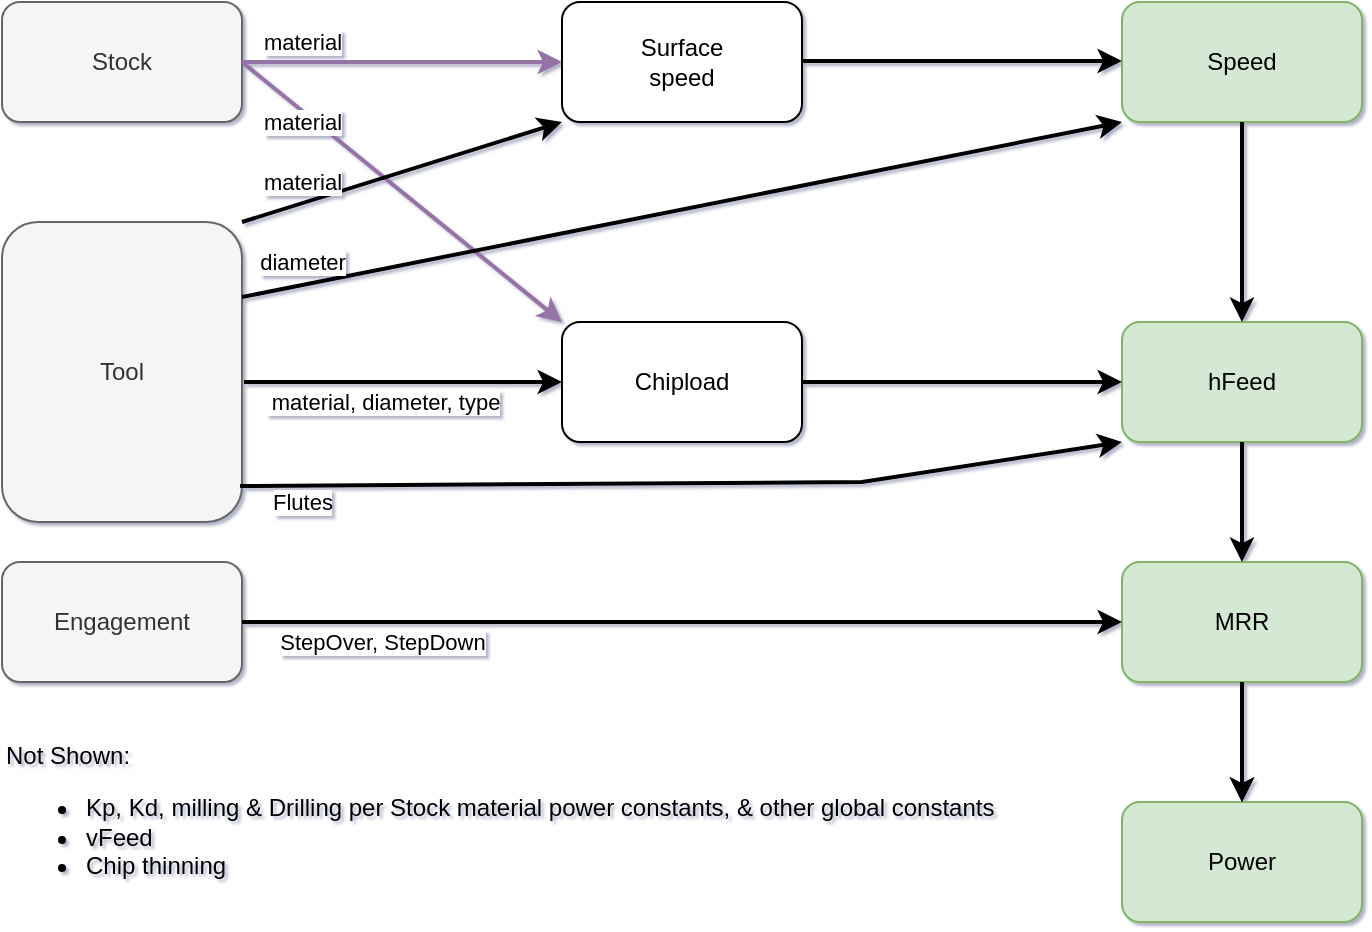 <mxfile version="16.6.7" type="github">
  <diagram id="Y3Ub-ZhA2BGGuwcPTwrd" name="Page-1">
    <mxGraphModel dx="1182" dy="739" grid="1" gridSize="10" guides="1" tooltips="1" connect="1" arrows="1" fold="1" page="1" pageScale="1" pageWidth="413" pageHeight="583" background="none" math="0" shadow="1">
      <root>
        <mxCell id="0" />
        <mxCell id="1" parent="0" />
        <mxCell id="wSs9KvBMF2s4D5KCSqFX-1" value="Stock" style="rounded=1;whiteSpace=wrap;html=1;fillColor=#f5f5f5;fontColor=#333333;strokeColor=#666666;" parent="1" vertex="1">
          <mxGeometry x="80" y="80" width="120" height="60" as="geometry" />
        </mxCell>
        <mxCell id="wSs9KvBMF2s4D5KCSqFX-2" value="&lt;div&gt;Surface&lt;/div&gt;&lt;div&gt;speed&lt;br&gt;&lt;/div&gt;" style="rounded=1;whiteSpace=wrap;html=1;" parent="1" vertex="1">
          <mxGeometry x="360" y="80" width="120" height="60" as="geometry" />
        </mxCell>
        <mxCell id="wSs9KvBMF2s4D5KCSqFX-3" value="Speed" style="rounded=1;whiteSpace=wrap;html=1;fillColor=#d5e8d4;strokeColor=#82b366;" parent="1" vertex="1">
          <mxGeometry x="640" y="80" width="120" height="60" as="geometry" />
        </mxCell>
        <mxCell id="wSs9KvBMF2s4D5KCSqFX-4" value="Tool" style="rounded=1;whiteSpace=wrap;html=1;fillColor=#f5f5f5;fontColor=#333333;strokeColor=#666666;" parent="1" vertex="1">
          <mxGeometry x="80" y="190" width="120" height="150" as="geometry" />
        </mxCell>
        <mxCell id="wSs9KvBMF2s4D5KCSqFX-5" value="Chipload" style="rounded=1;whiteSpace=wrap;html=1;" parent="1" vertex="1">
          <mxGeometry x="360" y="240" width="120" height="60" as="geometry" />
        </mxCell>
        <mxCell id="wSs9KvBMF2s4D5KCSqFX-6" value="hFeed" style="rounded=1;whiteSpace=wrap;html=1;fillColor=#d5e8d4;strokeColor=#82b366;" parent="1" vertex="1">
          <mxGeometry x="640" y="240" width="120" height="60" as="geometry" />
        </mxCell>
        <mxCell id="wSs9KvBMF2s4D5KCSqFX-7" value="Engagement" style="rounded=1;whiteSpace=wrap;html=1;fillColor=#f5f5f5;fontColor=#333333;strokeColor=#666666;" parent="1" vertex="1">
          <mxGeometry x="80" y="360" width="120" height="60" as="geometry" />
        </mxCell>
        <mxCell id="wSs9KvBMF2s4D5KCSqFX-8" value="Power" style="rounded=1;whiteSpace=wrap;html=1;fillColor=#d5e8d4;strokeColor=#82b366;" parent="1" vertex="1">
          <mxGeometry x="640" y="480" width="120" height="60" as="geometry" />
        </mxCell>
        <mxCell id="wSs9KvBMF2s4D5KCSqFX-20" value="" style="edgeStyle=orthogonalEdgeStyle;rounded=0;orthogonalLoop=1;jettySize=auto;html=1;strokeWidth=2;" parent="1" source="wSs9KvBMF2s4D5KCSqFX-9" target="wSs9KvBMF2s4D5KCSqFX-8" edge="1">
          <mxGeometry relative="1" as="geometry" />
        </mxCell>
        <mxCell id="wSs9KvBMF2s4D5KCSqFX-9" value="MRR" style="rounded=1;whiteSpace=wrap;html=1;fillColor=#d5e8d4;strokeColor=#82b366;" parent="1" vertex="1">
          <mxGeometry x="640" y="360" width="120" height="60" as="geometry" />
        </mxCell>
        <mxCell id="wSs9KvBMF2s4D5KCSqFX-10" value="StepOver, StepDown" style="endArrow=classic;html=1;rounded=0;exitX=1;exitY=0.5;exitDx=0;exitDy=0;entryX=0;entryY=0.5;entryDx=0;entryDy=0;strokeWidth=2;" parent="1" source="wSs9KvBMF2s4D5KCSqFX-7" target="wSs9KvBMF2s4D5KCSqFX-9" edge="1">
          <mxGeometry x="-0.682" y="-10" width="50" height="50" relative="1" as="geometry">
            <mxPoint x="400" y="410" as="sourcePoint" />
            <mxPoint x="450" y="360" as="targetPoint" />
            <mxPoint as="offset" />
          </mxGeometry>
        </mxCell>
        <mxCell id="wSs9KvBMF2s4D5KCSqFX-11" value="material" style="endArrow=classic;html=1;rounded=0;entryX=0;entryY=0.5;entryDx=0;entryDy=0;fillColor=#e1d5e7;strokeColor=#9673a6;strokeWidth=2;" parent="1" target="wSs9KvBMF2s4D5KCSqFX-2" edge="1">
          <mxGeometry x="-0.625" y="10" width="50" height="50" relative="1" as="geometry">
            <mxPoint x="200" y="110" as="sourcePoint" />
            <mxPoint x="250" y="60" as="targetPoint" />
            <mxPoint as="offset" />
          </mxGeometry>
        </mxCell>
        <mxCell id="wSs9KvBMF2s4D5KCSqFX-12" value="&amp;nbsp;material, diameter, type" style="endArrow=classic;html=1;rounded=0;exitX=1;exitY=0.5;exitDx=0;exitDy=0;strokeWidth=2;" parent="1" edge="1">
          <mxGeometry x="-0.132" y="-10" width="50" height="50" relative="1" as="geometry">
            <mxPoint x="201" y="270" as="sourcePoint" />
            <mxPoint x="360" y="270" as="targetPoint" />
            <mxPoint as="offset" />
          </mxGeometry>
        </mxCell>
        <mxCell id="wSs9KvBMF2s4D5KCSqFX-13" value="material" style="endArrow=classic;html=1;rounded=0;entryX=0;entryY=0;entryDx=0;entryDy=0;exitX=1;exitY=0.5;exitDx=0;exitDy=0;fillColor=#e1d5e7;strokeColor=#9673a6;strokeWidth=2;" parent="1" source="wSs9KvBMF2s4D5KCSqFX-1" target="wSs9KvBMF2s4D5KCSqFX-5" edge="1">
          <mxGeometry x="-0.591" y="-4" width="50" height="50" relative="1" as="geometry">
            <mxPoint x="220" y="130" as="sourcePoint" />
            <mxPoint x="380" y="130" as="targetPoint" />
            <mxPoint as="offset" />
          </mxGeometry>
        </mxCell>
        <mxCell id="wSs9KvBMF2s4D5KCSqFX-14" value="material" style="endArrow=classic;html=1;rounded=0;entryX=0;entryY=1;entryDx=0;entryDy=0;exitX=1;exitY=0;exitDx=0;exitDy=0;strokeWidth=2;" parent="1" source="wSs9KvBMF2s4D5KCSqFX-4" target="wSs9KvBMF2s4D5KCSqFX-2" edge="1">
          <mxGeometry x="-0.587" y="10" width="50" height="50" relative="1" as="geometry">
            <mxPoint x="230" y="140" as="sourcePoint" />
            <mxPoint x="390" y="140" as="targetPoint" />
            <mxPoint as="offset" />
          </mxGeometry>
        </mxCell>
        <mxCell id="wSs9KvBMF2s4D5KCSqFX-15" value="" style="endArrow=classic;html=1;rounded=0;entryX=0;entryY=0.5;entryDx=0;entryDy=0;strokeWidth=2;" parent="1" edge="1">
          <mxGeometry width="50" height="50" relative="1" as="geometry">
            <mxPoint x="480" y="109.5" as="sourcePoint" />
            <mxPoint x="640" y="109.5" as="targetPoint" />
          </mxGeometry>
        </mxCell>
        <mxCell id="wSs9KvBMF2s4D5KCSqFX-16" value="" style="endArrow=classic;html=1;rounded=0;exitX=1;exitY=0.5;exitDx=0;exitDy=0;entryX=0;entryY=0.5;entryDx=0;entryDy=0;strokeWidth=2;" parent="1" source="wSs9KvBMF2s4D5KCSqFX-5" target="wSs9KvBMF2s4D5KCSqFX-6" edge="1">
          <mxGeometry width="50" height="50" relative="1" as="geometry">
            <mxPoint x="540" y="270" as="sourcePoint" />
            <mxPoint x="630" y="270" as="targetPoint" />
          </mxGeometry>
        </mxCell>
        <mxCell id="wSs9KvBMF2s4D5KCSqFX-17" value="" style="endArrow=classic;html=1;rounded=0;entryX=0.5;entryY=0;entryDx=0;entryDy=0;exitX=0.5;exitY=1;exitDx=0;exitDy=0;strokeWidth=2;" parent="1" source="wSs9KvBMF2s4D5KCSqFX-3" target="wSs9KvBMF2s4D5KCSqFX-6" edge="1">
          <mxGeometry width="50" height="50" relative="1" as="geometry">
            <mxPoint x="260" y="170" as="sourcePoint" />
            <mxPoint x="420" y="170" as="targetPoint" />
          </mxGeometry>
        </mxCell>
        <mxCell id="wSs9KvBMF2s4D5KCSqFX-18" value="" style="endArrow=classic;html=1;rounded=0;entryX=0.5;entryY=0;entryDx=0;entryDy=0;exitX=0.5;exitY=1;exitDx=0;exitDy=0;strokeWidth=2;" parent="1" source="wSs9KvBMF2s4D5KCSqFX-6" target="wSs9KvBMF2s4D5KCSqFX-9" edge="1">
          <mxGeometry width="50" height="50" relative="1" as="geometry">
            <mxPoint x="710" y="150" as="sourcePoint" />
            <mxPoint x="710" y="250" as="targetPoint" />
          </mxGeometry>
        </mxCell>
        <mxCell id="wSs9KvBMF2s4D5KCSqFX-19" value="" style="endArrow=classic;html=1;rounded=0;entryX=0.5;entryY=0;entryDx=0;entryDy=0;strokeWidth=2;" parent="1" target="wSs9KvBMF2s4D5KCSqFX-8" edge="1">
          <mxGeometry width="50" height="50" relative="1" as="geometry">
            <mxPoint x="700" y="420" as="sourcePoint" />
            <mxPoint x="720" y="260" as="targetPoint" />
          </mxGeometry>
        </mxCell>
        <mxCell id="wSs9KvBMF2s4D5KCSqFX-21" value="Flutes" style="endArrow=classic;html=1;rounded=0;exitX=0.992;exitY=0.88;exitDx=0;exitDy=0;entryX=0;entryY=1;entryDx=0;entryDy=0;exitPerimeter=0;strokeWidth=2;" parent="1" source="wSs9KvBMF2s4D5KCSqFX-4" target="wSs9KvBMF2s4D5KCSqFX-6" edge="1">
          <mxGeometry x="-0.86" y="-8" width="50" height="50" relative="1" as="geometry">
            <mxPoint x="400" y="410" as="sourcePoint" />
            <mxPoint x="630" y="310" as="targetPoint" />
            <Array as="points">
              <mxPoint x="510" y="320" />
            </Array>
            <mxPoint as="offset" />
          </mxGeometry>
        </mxCell>
        <mxCell id="wSs9KvBMF2s4D5KCSqFX-24" value="diameter" style="endArrow=classic;html=1;rounded=0;entryX=0;entryY=1;entryDx=0;entryDy=0;exitX=1;exitY=0.25;exitDx=0;exitDy=0;strokeWidth=2;" parent="1" source="wSs9KvBMF2s4D5KCSqFX-4" target="wSs9KvBMF2s4D5KCSqFX-3" edge="1">
          <mxGeometry x="-0.854" y="11" width="50" height="50" relative="1" as="geometry">
            <mxPoint x="240" y="210" as="sourcePoint" />
            <mxPoint x="450" y="360" as="targetPoint" />
            <mxPoint as="offset" />
          </mxGeometry>
        </mxCell>
        <mxCell id="yFAOjsBSRRLivHImmWXc-1" value="&lt;div align=&quot;left&quot;&gt;Not Shown: &lt;br&gt;&lt;/div&gt;&lt;ul&gt;&lt;li&gt;Kp, Kd, milling &amp;amp; Drilling per Stock material power constants, &amp;amp; other global constants &lt;/li&gt;&lt;li&gt;vFeed&lt;/li&gt;&lt;li&gt;Chip thinning&lt;br&gt;&lt;/li&gt;&lt;/ul&gt;" style="text;html=1;strokeColor=none;fillColor=none;align=left;verticalAlign=middle;whiteSpace=wrap;rounded=0;" vertex="1" parent="1">
          <mxGeometry x="80" y="440" width="540" height="100" as="geometry" />
        </mxCell>
      </root>
    </mxGraphModel>
  </diagram>
</mxfile>
